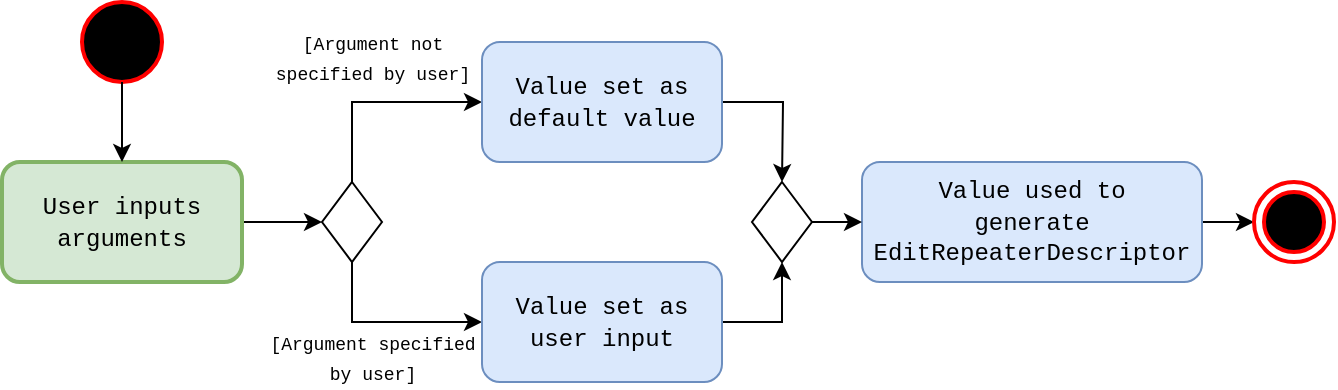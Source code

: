 <mxfile version="12.2.3" type="google" pages="1"><diagram id="ryXdmWOqC2dIWglxhCYf" name="Page-1"><mxGraphModel dx="853" dy="462" grid="1" gridSize="10" guides="1" tooltips="1" connect="1" arrows="1" fold="1" page="1" pageScale="1" pageWidth="850" pageHeight="1100" math="0" shadow="0"><root><mxCell id="0"/><mxCell id="1" parent="0"/><mxCell id="2jraq2ahNq6jVgDrEt_V-1" value="" style="ellipse;whiteSpace=wrap;html=1;aspect=fixed;fillColor=#000000;strokeColor=#FF0000;fontColor=#ffffff;strokeWidth=2;" vertex="1" parent="1"><mxGeometry x="90" y="50" width="40" height="40" as="geometry"/></mxCell><mxCell id="2jraq2ahNq6jVgDrEt_V-5" style="edgeStyle=orthogonalEdgeStyle;rounded=0;orthogonalLoop=1;jettySize=auto;html=1;entryX=0;entryY=0.5;entryDx=0;entryDy=0;" edge="1" parent="1" source="2jraq2ahNq6jVgDrEt_V-2" target="2jraq2ahNq6jVgDrEt_V-4"><mxGeometry relative="1" as="geometry"/></mxCell><mxCell id="2jraq2ahNq6jVgDrEt_V-2" value="&lt;font face=&quot;Courier New&quot;&gt;User inputs arguments&lt;/font&gt;" style="rounded=1;whiteSpace=wrap;html=1;strokeColor=#82b366;strokeWidth=2;fillColor=#d5e8d4;" vertex="1" parent="1"><mxGeometry x="50" y="130" width="120" height="60" as="geometry"/></mxCell><mxCell id="2jraq2ahNq6jVgDrEt_V-3" value="" style="endArrow=classic;html=1;exitX=0.5;exitY=1;exitDx=0;exitDy=0;entryX=0.5;entryY=0;entryDx=0;entryDy=0;" edge="1" parent="1" source="2jraq2ahNq6jVgDrEt_V-1" target="2jraq2ahNq6jVgDrEt_V-2"><mxGeometry width="50" height="50" relative="1" as="geometry"><mxPoint x="160" y="130" as="sourcePoint"/><mxPoint x="210" y="80" as="targetPoint"/></mxGeometry></mxCell><mxCell id="2jraq2ahNq6jVgDrEt_V-8" style="edgeStyle=orthogonalEdgeStyle;rounded=0;orthogonalLoop=1;jettySize=auto;html=1;entryX=0;entryY=0.5;entryDx=0;entryDy=0;" edge="1" parent="1" source="2jraq2ahNq6jVgDrEt_V-4" target="2jraq2ahNq6jVgDrEt_V-6"><mxGeometry relative="1" as="geometry"><mxPoint x="225" y="100" as="targetPoint"/><Array as="points"><mxPoint x="225" y="100"/></Array></mxGeometry></mxCell><mxCell id="2jraq2ahNq6jVgDrEt_V-9" style="edgeStyle=orthogonalEdgeStyle;rounded=0;orthogonalLoop=1;jettySize=auto;html=1;entryX=0;entryY=0.5;entryDx=0;entryDy=0;" edge="1" parent="1" source="2jraq2ahNq6jVgDrEt_V-4" target="2jraq2ahNq6jVgDrEt_V-7"><mxGeometry relative="1" as="geometry"><Array as="points"><mxPoint x="225" y="210"/></Array></mxGeometry></mxCell><mxCell id="2jraq2ahNq6jVgDrEt_V-4" value="" style="rhombus;whiteSpace=wrap;html=1;strokeWidth=1;" vertex="1" parent="1"><mxGeometry x="210" y="140" width="30" height="40" as="geometry"/></mxCell><mxCell id="2jraq2ahNq6jVgDrEt_V-11" style="edgeStyle=orthogonalEdgeStyle;rounded=0;orthogonalLoop=1;jettySize=auto;html=1;" edge="1" parent="1" source="2jraq2ahNq6jVgDrEt_V-6"><mxGeometry relative="1" as="geometry"><mxPoint x="440" y="140" as="targetPoint"/></mxGeometry></mxCell><mxCell id="2jraq2ahNq6jVgDrEt_V-6" value="&lt;font face=&quot;Courier New&quot;&gt;Value set as default value&lt;/font&gt;" style="rounded=1;whiteSpace=wrap;html=1;strokeColor=#6c8ebf;strokeWidth=1;fillColor=#dae8fc;" vertex="1" parent="1"><mxGeometry x="290" y="70" width="120" height="60" as="geometry"/></mxCell><mxCell id="2jraq2ahNq6jVgDrEt_V-13" style="edgeStyle=orthogonalEdgeStyle;rounded=0;orthogonalLoop=1;jettySize=auto;html=1;entryX=0.5;entryY=1;entryDx=0;entryDy=0;" edge="1" parent="1" source="2jraq2ahNq6jVgDrEt_V-7" target="2jraq2ahNq6jVgDrEt_V-12"><mxGeometry relative="1" as="geometry"><mxPoint x="450" y="210" as="targetPoint"/></mxGeometry></mxCell><mxCell id="2jraq2ahNq6jVgDrEt_V-7" value="&lt;font face=&quot;Courier New&quot;&gt;Value set as user input&lt;/font&gt;" style="rounded=1;whiteSpace=wrap;html=1;strokeColor=#6c8ebf;strokeWidth=1;fillColor=#dae8fc;" vertex="1" parent="1"><mxGeometry x="290" y="180" width="120" height="60" as="geometry"/></mxCell><mxCell id="2jraq2ahNq6jVgDrEt_V-18" style="edgeStyle=orthogonalEdgeStyle;rounded=0;orthogonalLoop=1;jettySize=auto;html=1;entryX=0;entryY=0.5;entryDx=0;entryDy=0;" edge="1" parent="1" source="2jraq2ahNq6jVgDrEt_V-10" target="2jraq2ahNq6jVgDrEt_V-17"><mxGeometry relative="1" as="geometry"/></mxCell><mxCell id="2jraq2ahNq6jVgDrEt_V-10" value="&lt;font face=&quot;Courier New&quot;&gt;Value used to&lt;br&gt;generate&lt;br&gt;EditRepeaterDescriptor&lt;br&gt;&lt;/font&gt;" style="rounded=1;whiteSpace=wrap;html=1;strokeColor=#6c8ebf;strokeWidth=1;fillColor=#dae8fc;" vertex="1" parent="1"><mxGeometry x="480" y="130" width="170" height="60" as="geometry"/></mxCell><mxCell id="2jraq2ahNq6jVgDrEt_V-14" style="edgeStyle=orthogonalEdgeStyle;rounded=0;orthogonalLoop=1;jettySize=auto;html=1;entryX=0;entryY=0.5;entryDx=0;entryDy=0;" edge="1" parent="1" source="2jraq2ahNq6jVgDrEt_V-12" target="2jraq2ahNq6jVgDrEt_V-10"><mxGeometry relative="1" as="geometry"/></mxCell><mxCell id="2jraq2ahNq6jVgDrEt_V-12" value="" style="rhombus;whiteSpace=wrap;html=1;strokeWidth=1;" vertex="1" parent="1"><mxGeometry x="425" y="140" width="30" height="40" as="geometry"/></mxCell><mxCell id="2jraq2ahNq6jVgDrEt_V-16" value="" style="ellipse;whiteSpace=wrap;html=1;aspect=fixed;fillColor=#000000;strokeColor=#FF0000;fontColor=#ffffff;strokeWidth=2;" vertex="1" parent="1"><mxGeometry x="681" y="145" width="30" height="30" as="geometry"/></mxCell><mxCell id="2jraq2ahNq6jVgDrEt_V-17" value="" style="ellipse;whiteSpace=wrap;html=1;aspect=fixed;strokeColor=#FF0000;strokeWidth=2;fillColor=none;" vertex="1" parent="1"><mxGeometry x="676" y="140" width="40" height="40" as="geometry"/></mxCell><mxCell id="2jraq2ahNq6jVgDrEt_V-19" value="&lt;font face=&quot;Courier New&quot; style=&quot;font-size: 9px&quot;&gt;[Argument not &lt;br&gt;specified by user]&lt;/font&gt;" style="text;html=1;resizable=0;points=[];autosize=1;align=center;verticalAlign=top;spacingTop=-4;" vertex="1" parent="1"><mxGeometry x="180" y="60" width="110" height="30" as="geometry"/></mxCell><mxCell id="2jraq2ahNq6jVgDrEt_V-20" value="&lt;font face=&quot;Courier New&quot; style=&quot;font-size: 9px&quot;&gt;[Argument&amp;nbsp;specified&lt;br&gt;by user]&lt;/font&gt;" style="text;html=1;resizable=0;points=[];autosize=1;align=center;verticalAlign=top;spacingTop=-4;" vertex="1" parent="1"><mxGeometry x="175" y="210" width="120" height="30" as="geometry"/></mxCell></root></mxGraphModel></diagram></mxfile>